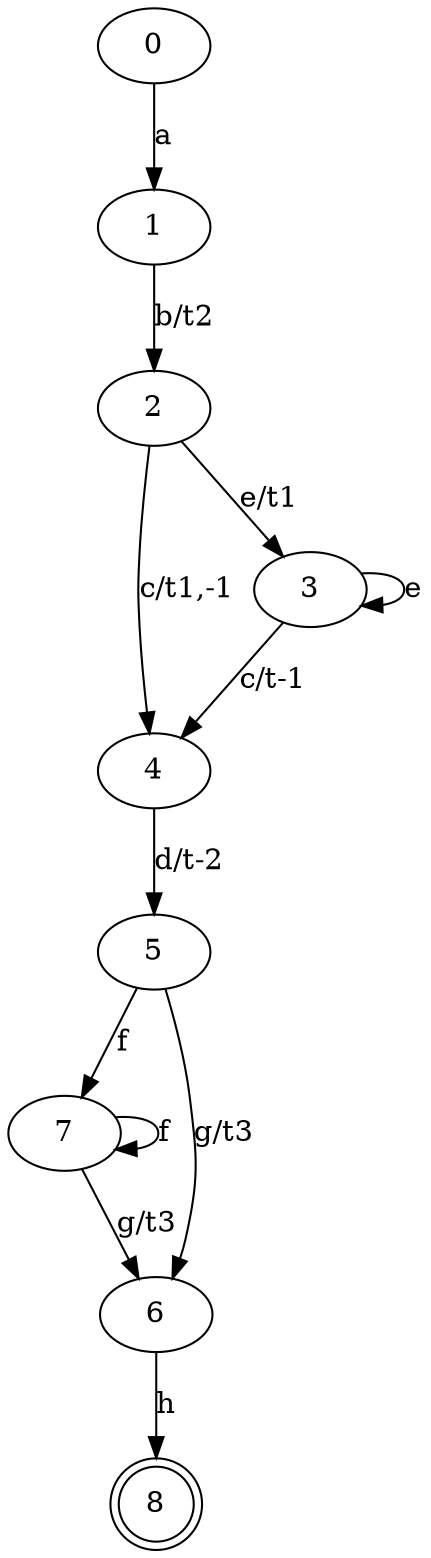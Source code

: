 digraph dfa {
    8 [shape=doublecircle]
    0 -> 1 [ label = "a"]
    1 -> 2 [ label = "b/t2"]
    2 -> 4 [ label = "c/t1,-1"]
    2 -> 3 [ label = "e/t1"]
    3 -> 4 [ label = "c/t-1"]
    3 -> 3 [ label = "e"]
    4 -> 5 [ label = "d/t-2"]
    5 -> 7 [ label = "f"]
    5 -> 6 [ label = "g/t3"]
    6 -> 8 [ label = "h"]
    7 -> 7 [ label = "f"]
    7 -> 6 [ label = "g/t3"]
}